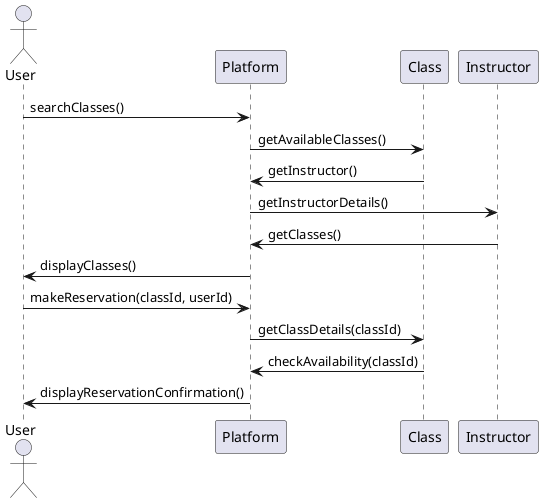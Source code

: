 @startuml PowerAPP sequence

actor User

User -> Platform: searchClasses()
Platform -> Class: getAvailableClasses()
Class -> Platform: getInstructor()
Platform -> Instructor: getInstructorDetails()
Instructor -> Platform: getClasses()
Platform -> User: displayClasses()

User -> Platform: makeReservation(classId, userId)
Platform -> Class: getClassDetails(classId)
Class -> Platform: checkAvailability(classId)
Platform -> User: displayReservationConfirmation()

@enduml
